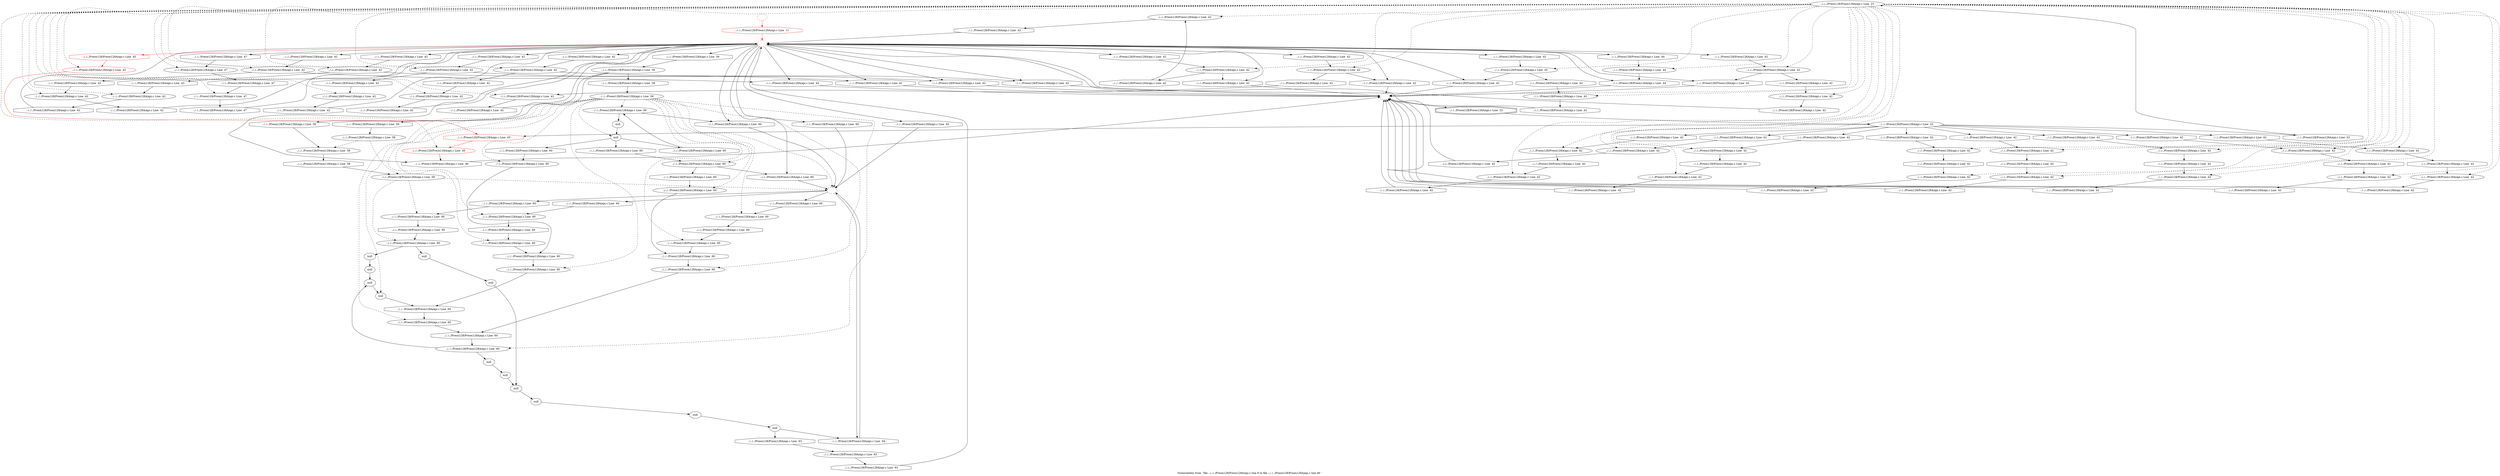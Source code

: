 digraph "Vulnerability from 'file ../../../Preon128/Preon128A/api.c line 8 to file ../../../Preon128/Preon128A/api.c line 46 '  "{
label="Vulnerability from  'file ../../../Preon128/Preon128A/api.c line 8 to file ../../../Preon128/Preon128A/api.c line 46 ' ";
node_2003[shape=ellipse,style=solid,label="../../../Preon128/Preon128A/api.c Line  23"]
node_2000[shape=ellipse,style=dashed,label=""]
"node_2003"->"node_2000" [style=dashed]
node_2065[shape=ellipse,style=solid,label="../../../Preon128/Preon128A/api.c Line  42"]
"node_2003"->"node_2065" [style=dashed]
node_2095[shape=ellipse,style=solid,label="../../../Preon128/Preon128A/api.c Line  45", color=red]
"node_2003"->"node_2095" [style=dashed]
node_2038[shape=ellipse,style=solid,label="../../../Preon128/Preon128A/api.c Line  42"]
"node_2003"->"node_2038" [style=dashed]
node_2014[shape=ellipse,style=solid,label="../../../Preon128/Preon128A/api.c Line  42"]
"node_2003"->"node_2014" [style=dashed]
node_2097[shape=ellipse,style=solid,label="../../../Preon128/Preon128A/api.c Line  45", color=red]
"node_2003"->"node_2097" [style=dashed]
node_2063[shape=ellipse,style=solid,label="../../../Preon128/Preon128A/api.c Line  42"]
"node_2003"->"node_2063" [style=dashed]
node_2092[shape=ellipse,style=solid,label="../../../Preon128/Preon128A/api.c Line  44"]
"node_2003"->"node_2092" [style=dashed]
node_2059[shape=ellipse,style=solid,label="../../../Preon128/Preon128A/api.c Line  42"]
"node_2003"->"node_2059" [style=dashed]
node_2043[shape=ellipse,style=solid,label="../../../Preon128/Preon128A/api.c Line  42"]
"node_2003"->"node_2043" [style=dashed]
node_2054[shape=ellipse,style=solid,label="../../../Preon128/Preon128A/api.c Line  42"]
"node_2003"->"node_2054" [style=dashed]
node_2029[shape=ellipse,style=solid,label="../../../Preon128/Preon128A/api.c Line  42"]
"node_2003"->"node_2029" [style=dashed]
node_2070[shape=ellipse,style=solid,label="../../../Preon128/Preon128A/api.c Line  42"]
"node_2003"->"node_2070" [style=dashed]
node_2036[shape=ellipse,style=solid,label="../../../Preon128/Preon128A/api.c Line  42"]
"node_2003"->"node_2036" [style=dashed]
node_2016[shape=ellipse,style=solid,label="../../../Preon128/Preon128A/api.c Line  42"]
"node_2003"->"node_2016" [style=dashed]
node_2009[shape=ellipse,style=solid,label="../../../Preon128/Preon128A/api.c Line  42"]
"node_2003"->"node_2009" [style=dashed]
node_2031[shape=ellipse,style=solid,label="../../../Preon128/Preon128A/api.c Line  42"]
"node_2003"->"node_2031" [style=dashed]
node_2102[shape=ellipse,style=solid,label="../../../Preon128/Preon128A/api.c Line  47"]
"node_2003"->"node_2102" [style=dashed]
node_2085[shape=ellipse,style=solid,label="../../../Preon128/Preon128A/api.c Line  42"]
"node_2003"->"node_2085" [style=dashed]
node_2072[shape=ellipse,style=solid,label="../../../Preon128/Preon128A/api.c Line  42"]
"node_2003"->"node_2072" [style=dashed]
node_2007[shape=ellipse,style=solid,label="../../../Preon128/Preon128A/api.c Line  42"]
"node_2003"->"node_2007" [style=dashed]
node_2074[shape=ellipse,style=solid,label="../../../Preon128/Preon128A/api.c Line  42"]
"node_2003"->"node_2074" [style=dashed]
node_2025[shape=ellipse,style=solid,label="../../../Preon128/Preon128A/api.c Line  42"]
"node_2003"->"node_2025" [style=dashed]
node_2041[shape=ellipse,style=solid,label="../../../Preon128/Preon128A/api.c Line  42"]
"node_2003"->"node_2041" [style=dashed]
node_2076[shape=ellipse,style=solid,label="../../../Preon128/Preon128A/api.c Line  42"]
"node_2003"->"node_2076" [style=dashed]
node_2087[shape=ellipse,style=solid,label="../../../Preon128/Preon128A/api.c Line  42"]
"node_2003"->"node_2087" [style=dashed]
node_2048[shape=ellipse,style=solid,label="../../../Preon128/Preon128A/api.c Line  42"]
"node_2003"->"node_2048" [style=dashed]
node_2081[shape=ellipse,style=solid,label="../../../Preon128/Preon128A/api.c Line  42"]
"node_2003"->"node_2081" [style=dashed]
node_2020[shape=ellipse,style=solid,label="../../../Preon128/Preon128A/api.c Line  42"]
"node_2003"->"node_2020" [style=dashed]
node_2061[shape=ellipse,style=solid,label="../../../Preon128/Preon128A/api.c Line  42"]
"node_2003"->"node_2061" [style=dashed]
node_2018[shape=ellipse,style=solid,label="../../../Preon128/Preon128A/api.c Line  42"]
"node_2003"->"node_2018" [style=dashed]
node_2050[shape=ellipse,style=solid,label="../../../Preon128/Preon128A/api.c Line  42"]
"node_2003"->"node_2050" [style=dashed]
node_2083[shape=ellipse,style=solid,label="../../../Preon128/Preon128A/api.c Line  42"]
"node_2003"->"node_2083" [style=dashed]
node_2027[shape=ellipse,style=solid,label="../../../Preon128/Preon128A/api.c Line  42"]
"node_2003"->"node_2027" [style=dashed]
node_2052[shape=ellipse,style=solid,label="../../../Preon128/Preon128A/api.c Line  42"]
"node_2003"->"node_2052" [style=dashed]
node_2005[shape=ellipse,style=solid,label="../../../Preon128/Preon128A/api.c Line  42"]
"node_2003"->"node_2005" [style=dashed]
node_2100[shape=ellipse,style=solid,label="../../../Preon128/Preon128A/api.c Line  47"]
"node_2003"->"node_2100" [style=dashed]
node_2002[shape=doubleoctagon,style=solid,label="../../../Preon128/Preon128A/api.c Line  22"]
node_2001[shape=ellipse,style=solid,label="../../../Preon128/Preon128A/api.c Line  22"]
"node_2002"->"node_2001"
node_2098[shape=octagon,style=solid,label="../../../Preon128/Preon128A/api.c Line  45", color=red]
"node_2001"->"node_2098"
node_2071[shape=octagon,style=solid,label="../../../Preon128/Preon128A/api.c Line  42"]
"node_2001"->"node_2071"
node_2015[shape=octagon,style=solid,label="../../../Preon128/Preon128A/api.c Line  42"]
"node_2001"->"node_2015"
node_2004[shape=octagon,style=solid,label="../../../Preon128/Preon128A/api.c Line  23"]
"node_2001"->"node_2004"
node_2026[shape=octagon,style=solid,label="../../../Preon128/Preon128A/api.c Line  42"]
"node_2001"->"node_2026"
node_2037[shape=octagon,style=solid,label="../../../Preon128/Preon128A/api.c Line  42"]
"node_2001"->"node_2037"
node_2006[shape=octagon,style=solid,label="../../../Preon128/Preon128A/api.c Line  42"]
"node_2001"->"node_2006"
node_2060[shape=octagon,style=solid,label="../../../Preon128/Preon128A/api.c Line  42"]
"node_2001"->"node_2060"
node_2049[shape=octagon,style=solid,label="../../../Preon128/Preon128A/api.c Line  42"]
"node_2001"->"node_2049"
node_2082[shape=octagon,style=solid,label="../../../Preon128/Preon128A/api.c Line  42"]
"node_2001"->"node_2082"
"node_2000"->"node_2002"
node_1999[shape=octagon,style=solid,label="../../../Preon128/Preon128A/api.c Line  11", color=red]
node_1998[shape=ellipse,style=dashed,label="", color=red]
"node_1999"->"node_1998" [color=red]
node_2012[shape=octagon,style=solid,label="../../../Preon128/Preon128A/api.c Line  42"]
"node_1998"->"node_2012"
node_2064[shape=octagon,style=solid,label="../../../Preon128/Preon128A/api.c Line  42"]
"node_1998"->"node_2064"
node_2023[shape=octagon,style=solid,label="../../../Preon128/Preon128A/api.c Line  42"]
"node_1998"->"node_2023"
node_2094[shape=octagon,style=solid,label="../../../Preon128/Preon128A/api.c Line  44"]
"node_1998"->"node_2094"
node_2099[shape=octagon,style=solid,label="../../../Preon128/Preon128A/api.c Line  46"]
"node_1998"->"node_2099"
node_2030[shape=octagon,style=solid,label="../../../Preon128/Preon128A/api.c Line  42"]
"node_1998"->"node_2030"
node_2034[shape=octagon,style=solid,label="../../../Preon128/Preon128A/api.c Line  42"]
"node_1998"->"node_2034"
node_2096[shape=octagon,style=solid,label="../../../Preon128/Preon128A/api.c Line  45", color=red]
"node_1998"->"node_2096" [color=red]
node_2068[shape=octagon,style=solid,label="../../../Preon128/Preon128A/api.c Line  42"]
"node_1998"->"node_2068"
node_2093[shape=octagon,style=solid,label="../../../Preon128/Preon128A/api.c Line  44"]
"node_1998"->"node_2093"
node_2057[shape=octagon,style=solid,label="../../../Preon128/Preon128A/api.c Line  42"]
"node_1998"->"node_2057"
node_2160[shape=octagon,style=solid,label="../../../Preon128/Preon128A/api.c Line  62"]
"node_1998"->"node_2160"
node_2046[shape=octagon,style=solid,label="../../../Preon128/Preon128A/api.c Line  42"]
"node_1998"->"node_2046"
node_2019[shape=octagon,style=solid,label="../../../Preon128/Preon128A/api.c Line  42"]
"node_1998"->"node_2019"
node_2105[shape=octagon,style=solid,label="../../../Preon128/Preon128A/api.c Line  56"]
"node_1998"->"node_2105"
node_2008[shape=octagon,style=solid,label="../../../Preon128/Preon128A/api.c Line  42"]
"node_1998"->"node_2008"
node_2134[shape=octagon,style=solid,label="../../../Preon128/Preon128A/api.c Line  60"]
"node_1998"->"node_2134"
node_2075[shape=octagon,style=solid,label="../../../Preon128/Preon128A/api.c Line  42"]
"node_1998"->"node_2075"
node_2042[shape=octagon,style=solid,label="../../../Preon128/Preon128A/api.c Line  42"]
"node_1998"->"node_2042"
node_2079[shape=octagon,style=solid,label="../../../Preon128/Preon128A/api.c Line  42"]
"node_1998"->"node_2079"
node_2086[shape=octagon,style=solid,label="../../../Preon128/Preon128A/api.c Line  42"]
"node_1998"->"node_2086"
node_2090[shape=octagon,style=solid,label="../../../Preon128/Preon128A/api.c Line  42"]
"node_1998"->"node_2090"
node_2151[shape=octagon,style=solid,label="../../../Preon128/Preon128A/api.c Line  60"]
"node_1998"->"node_2151"
node_2101[shape=octagon,style=solid,label="../../../Preon128/Preon128A/api.c Line  47"]
"node_1998"->"node_2101"
node_2113[shape=octagon,style=solid,label="../../../Preon128/Preon128A/api.c Line  60"]
"node_1998"->"node_2113"
node_2053[shape=octagon,style=solid,label="../../../Preon128/Preon128A/api.c Line  42"]
"node_1998"->"node_2053"
node_1997[shape=ellipse,style=dashed,label="", color=red]
"node_1997"->"node_1999" [color=red]
"node_2012"->"node_2000"
"node_2064"->"node_2063"
node_2067[shape=octagon,style=solid,label="../../../Preon128/Preon128A/api.c Line  42"]
"node_2065"->"node_2067"
"node_2023"->"node_2000"
"node_2094"->"node_2000"
"node_2095"->"node_2098" [color=red]
"node_2098"->"node_2097" [color=red]
"node_2099"->"node_2000"
node_2024[shape=octagon,style=solid,label="../../../Preon128/Preon128A/api.c Line  42"]
"node_2024"->"node_2000"
"node_2030"->"node_2029"
node_2114[shape=ellipse,style=solid,label="../../../Preon128/Preon128A/api.c Line  60"]
node_2117[shape=octagon,style=solid,label="../../../Preon128/Preon128A/api.c Line  60"]
"node_2114"->"node_2117"
node_2115[shape=octagon,style=solid,label="../../../Preon128/Preon128A/api.c Line  60"]
"node_2115"->"node_2114"
"node_2034"->"node_2000"
node_2013[shape=octagon,style=solid,label="../../../Preon128/Preon128A/api.c Line  42"]
"node_2013"->"node_2000"
node_2142[shape=octagon,style=solid,label="../../../Preon128/Preon128A/api.c Line  60"]
node_2141[shape=ellipse,style=solid,label="../../../Preon128/Preon128A/api.c Line  60"]
"node_2142"->"node_2141"
node_2143[shape=ellipse,style=solid,label="../../../Preon128/Preon128A/api.c Line  60"]
node_2127[shape=octagon,style=solid,label="../../../Preon128/Preon128A/api.c Line  60"]
"node_2143"->"node_2127"
node_2144[shape=octagon,style=solid,label="../../../Preon128/Preon128A/api.c Line  60"]
"node_2144"->"node_2143"
node_2047[shape=octagon,style=solid,label="../../../Preon128/Preon128A/api.c Line  42"]
"node_2038"->"node_2047"
node_2017[shape=octagon,style=solid,label="../../../Preon128/Preon128A/api.c Line  42"]
"node_2014"->"node_2017"
"node_2096"->"node_2095" [color=red]
"node_2097"->"node_2099"
node_2154[shape=ellipse,style=solid,label="null"]
"node_2154"->"node_2144"
node_2155[shape=octagon,style=solid,label="null"]
"node_2155"->"node_2154"
node_2156[shape=ellipse,style=solid,label="null"]
node_2159[shape=octagon,style=solid,label="null"]
"node_2156"->"node_2159"
node_2066[shape=octagon,style=solid,label="../../../Preon128/Preon128A/api.c Line  42"]
"node_2066"->"node_2065"
"node_2067"->"node_1998"
node_2051[shape=octagon,style=solid,label="../../../Preon128/Preon128A/api.c Line  42"]
"node_2051"->"node_2050"
node_2062[shape=octagon,style=solid,label="../../../Preon128/Preon128A/api.c Line  42"]
"node_2062"->"node_2061"
"node_2063"->"node_2066"
"node_2063"->"node_2068"
"node_2068"->"node_2000"
node_2069[shape=octagon,style=solid,label="../../../Preon128/Preon128A/api.c Line  42"]
"node_2069"->"node_2000"
node_2011[shape=octagon,style=solid,label="../../../Preon128/Preon128A/api.c Line  42"]
"node_2011"->"node_1998"
node_2040[shape=octagon,style=solid,label="../../../Preon128/Preon128A/api.c Line  47"]
"node_2040"->"node_1998"
"node_2092"->"node_2094"
"node_2093"->"node_2092"
node_2058[shape=octagon,style=solid,label="../../../Preon128/Preon128A/api.c Line  42"]
"node_2058"->"node_2000"
"node_2059"->"node_2062"
node_2157[shape=octagon,style=solid,label="null"]
"node_2157"->"node_2156"
node_2158[shape=ellipse,style=solid,label="null"]
node_2162[shape=octagon,style=solid,label="../../../Preon128/Preon128A/api.c Line  63"]
"node_2158"->"node_2162"
node_2164[shape=octagon,style=solid,label="../../../Preon128/Preon128A/api.c Line  64"]
"node_2158"->"node_2164"
"node_2159"->"node_2158"
node_2045[shape=octagon,style=solid,label="../../../Preon128/Preon128A/api.c Line  42"]
"node_2043"->"node_2045"
node_2118[shape=ellipse,style=solid,label="null"]
"node_2118"->"node_2157"
node_2119[shape=octagon,style=solid,label="null"]
"node_2119"->"node_2118"
node_2120[shape=ellipse,style=solid,label="null"]
"node_2120"->"node_2155"
node_2056[shape=octagon,style=solid,label="../../../Preon128/Preon128A/api.c Line  42"]
"node_2054"->"node_2056"
node_2121[shape=octagon,style=solid,label="null"]
"node_2121"->"node_2120"
node_2122[shape=ellipse,style=solid,label="../../../Preon128/Preon128A/api.c Line  58"]
"node_2122"->"node_2143" [style=dashed]
"node_2122"->"node_2154" [style=dashed]
node_2126[shape=ellipse,style=solid,label="../../../Preon128/Preon128A/api.c Line  60"]
"node_2122"->"node_2126" [style=dashed]
node_2145[shape=ellipse,style=solid,label="../../../Preon128/Preon128A/api.c Line  60"]
"node_2122"->"node_2145" [style=dashed]
node_2147[shape=ellipse,style=solid,label="../../../Preon128/Preon128A/api.c Line  60"]
"node_2122"->"node_2147" [style=dashed]
node_2128[shape=ellipse,style=solid,label="../../../Preon128/Preon128A/api.c Line  60"]
"node_2122"->"node_2128" [style=dashed]
node_2130[shape=ellipse,style=solid,label="../../../Preon128/Preon128A/api.c Line  60"]
"node_2122"->"node_2130" [style=dashed]
node_2132[shape=ellipse,style=solid,label="../../../Preon128/Preon128A/api.c Line  60"]
"node_2122"->"node_2132" [style=dashed]
node_2135[shape=ellipse,style=solid,label="../../../Preon128/Preon128A/api.c Line  60"]
"node_2122"->"node_2135" [style=dashed]
node_2137[shape=ellipse,style=solid,label="null"]
"node_2122"->"node_2137" [style=dashed]
node_2139[shape=ellipse,style=solid,label="../../../Preon128/Preon128A/api.c Line  60"]
"node_2122"->"node_2139" [style=dashed]
"node_2122"->"node_2141" [style=dashed]
node_2149[shape=ellipse,style=solid,label="../../../Preon128/Preon128A/api.c Line  60"]
"node_2122"->"node_2149" [style=dashed]
node_2152[shape=ellipse,style=solid,label="../../../Preon128/Preon128A/api.c Line  60"]
"node_2122"->"node_2152" [style=dashed]
node_2112[shape=ellipse,style=dashed,label=""]
"node_2122"->"node_2112" [style=dashed]
node_2123[shape=octagon,style=solid,label="../../../Preon128/Preon128A/api.c Line  58"]
"node_2123"->"node_2122"
node_2106[shape=ellipse,style=solid,label="../../../Preon128/Preon128A/api.c Line  58"]
node_2108[shape=ellipse,style=solid,label="../../../Preon128/Preon128A/api.c Line  58"]
"node_2106"->"node_2108" [style=dashed]
node_2110[shape=ellipse,style=solid,label="../../../Preon128/Preon128A/api.c Line  58"]
"node_2106"->"node_2110" [style=dashed]
node_2107[shape=octagon,style=solid,label="../../../Preon128/Preon128A/api.c Line  58"]
"node_2107"->"node_2106"
node_2124[shape=ellipse,style=solid,label="null"]
"node_2124"->"node_2157"
node_2125[shape=octagon,style=solid,label="null"]
"node_2125"->"node_2124"
"node_2126"->"node_2155"
"node_2126"->"node_2125"
"node_2029"->"node_2034"
node_2032[shape=octagon,style=solid,label="../../../Preon128/Preon128A/api.c Line  42"]
"node_2029"->"node_2032"
"node_2145"->"node_2144"
node_2146[shape=octagon,style=solid,label="../../../Preon128/Preon128A/api.c Line  60"]
"node_2146"->"node_2145"
"node_2147"->"node_2146"
node_2073[shape=octagon,style=solid,label="../../../Preon128/Preon128A/api.c Line  42"]
"node_2070"->"node_2073"
"node_2071"->"node_2070"
"node_2057"->"node_2000"
node_2035[shape=octagon,style=solid,label="../../../Preon128/Preon128A/api.c Line  42"]
"node_2035"->"node_2000"
node_2028[shape=octagon,style=solid,label="../../../Preon128/Preon128A/api.c Line  42"]
"node_2028"->"node_2027"
"node_2045"->"node_1998"
"node_2160"->"node_2112"
node_2161[shape=ellipse,style=solid,label="../../../Preon128/Preon128A/api.c Line  63"]
node_2163[shape=octagon,style=solid,label="../../../Preon128/Preon128A/api.c Line  63"]
"node_2161"->"node_2163"
"node_2162"->"node_2161"
"node_2127"->"node_2126"
"node_2128"->"node_2127"
node_2129[shape=octagon,style=solid,label="../../../Preon128/Preon128A/api.c Line  60"]
"node_2129"->"node_2128"
"node_2130"->"node_2129"
node_2131[shape=octagon,style=solid,label="../../../Preon128/Preon128A/api.c Line  60"]
"node_2131"->"node_2130"
"node_2132"->"node_2131"
"node_2015"->"node_2014"
node_2039[shape=octagon,style=solid,label="../../../Preon128/Preon128A/api.c Line  42"]
"node_2036"->"node_2039"
"node_2016"->"node_2024"
node_2044[shape=octagon,style=solid,label="../../../Preon128/Preon128A/api.c Line  42"]
"node_2044"->"node_2043"
"node_2004"->"node_2003"
node_2022[shape=octagon,style=solid,label="../../../Preon128/Preon128A/api.c Line  42"]
"node_2022"->"node_1998"
"node_2009"->"node_2011"
"node_2046"->"node_2000"
"node_2019"->"node_2018"
node_2088[shape=octagon,style=solid,label="../../../Preon128/Preon128A/api.c Line  42"]
"node_2088"->"node_2087"
node_2089[shape=octagon,style=solid,label="../../../Preon128/Preon128A/api.c Line  42"]
"node_2089"->"node_1998"
node_2033[shape=octagon,style=solid,label="../../../Preon128/Preon128A/api.c Line  42"]
"node_2031"->"node_2033"
"node_2102"->"node_2040"
node_2103[shape=octagon,style=solid,label="../../../Preon128/Preon128A/api.c Line  47"]
"node_2103"->"node_2102"
node_2084[shape=octagon,style=solid,label="../../../Preon128/Preon128A/api.c Line  42"]
"node_2084"->"node_2083"
"node_2085"->"node_2088"
"node_2085"->"node_2090"
node_2104[shape=ellipse,style=solid,label="../../../Preon128/Preon128A/api.c Line  56"]
"node_2104"->"node_2123"
"node_2104"->"node_2107"
node_2109[shape=octagon,style=solid,label="../../../Preon128/Preon128A/api.c Line  58"]
"node_2104"->"node_2109"
"node_2105"->"node_2104"
node_2111[shape=octagon,style=solid,label="../../../Preon128/Preon128A/api.c Line  58"]
"node_2108"->"node_2111"
"node_2109"->"node_2108"
node_2080[shape=octagon,style=solid,label="../../../Preon128/Preon128A/api.c Line  42"]
"node_2072"->"node_2080"
"node_2073"->"node_2072"
"node_2008"->"node_2007"
"node_2007"->"node_2012"
node_2010[shape=octagon,style=solid,label="../../../Preon128/Preon128A/api.c Line  42"]
"node_2007"->"node_2010"
node_2133[shape=octagon,style=solid,label="../../../Preon128/Preon128A/api.c Line  60"]
"node_2133"->"node_2132"
"node_2134"->"node_2112"
"node_2135"->"node_2134"
node_2138[shape=octagon,style=solid,label="null"]
"node_2135"->"node_2138"
node_2136[shape=octagon,style=solid,label="../../../Preon128/Preon128A/api.c Line  60"]
"node_2136"->"node_2135"
"node_2137"->"node_2142"
"node_2137"->"node_2136"
node_2153[shape=octagon,style=solid,label="../../../Preon128/Preon128A/api.c Line  60"]
"node_2137"->"node_2153"
"node_2138"->"node_2137"
"node_2010"->"node_2009"
node_2077[shape=octagon,style=solid,label="../../../Preon128/Preon128A/api.c Line  42"]
"node_2074"->"node_2077"
"node_2074"->"node_2079"
"node_2075"->"node_2074"
"node_2042"->"node_2041"
"node_2025"->"node_2028"
node_2055[shape=octagon,style=solid,label="../../../Preon128/Preon128A/api.c Line  42"]
"node_2055"->"node_2054"
"node_2047"->"node_2000"
"node_2041"->"node_2044"
"node_2041"->"node_2046"
node_2078[shape=octagon,style=solid,label="../../../Preon128/Preon128A/api.c Line  42"]
"node_2076"->"node_2078"
"node_2077"->"node_2076"
"node_2026"->"node_2025"
"node_2037"->"node_2036"
"node_2078"->"node_1998"
"node_2079"->"node_2000"
"node_2110"->"node_2114" [style=dashed]
node_2116[shape=ellipse,style=solid,label="../../../Preon128/Preon128A/api.c Line  60"]
"node_2110"->"node_2116" [style=dashed]
"node_2110"->"node_2112" [style=dashed]
"node_2111"->"node_2110"
"node_2086"->"node_2085"
"node_2087"->"node_2089"
"node_2090"->"node_2000"
node_2091[shape=octagon,style=solid,label="../../../Preon128/Preon128A/api.c Line  42"]
"node_2091"->"node_2000"
"node_2048"->"node_2051"
"node_2080"->"node_2000"
"node_2081"->"node_2084"
"node_2020"->"node_2022"
"node_2116"->"node_2119"
"node_2116"->"node_2121"
"node_2117"->"node_2116"
"node_2139"->"node_2129"
node_2140[shape=octagon,style=solid,label="../../../Preon128/Preon128A/api.c Line  60"]
"node_2140"->"node_2139"
"node_2141"->"node_2140"
"node_2141"->"node_2151"
"node_2017"->"node_2016"
"node_2006"->"node_2005"
"node_2060"->"node_2059"
"node_2061"->"node_2069"
"node_2056"->"node_1998"
"node_2039"->"node_2038"
"node_2049"->"node_2048"
node_2148[shape=octagon,style=solid,label="../../../Preon128/Preon128A/api.c Line  60"]
"node_2148"->"node_2147"
"node_2149"->"node_2148"
node_2150[shape=octagon,style=solid,label="../../../Preon128/Preon128A/api.c Line  60"]
"node_2150"->"node_2149"
node_2021[shape=octagon,style=solid,label="../../../Preon128/Preon128A/api.c Line  42"]
"node_2021"->"node_2020"
"node_2018"->"node_2023"
"node_2018"->"node_2021"
"node_2151"->"node_2112"
"node_2152"->"node_2146"
"node_2153"->"node_2152"
"node_2050"->"node_2058"
"node_2163"->"node_1998"
"node_2164"->"node_2112"
"node_2032"->"node_2031"
"node_2082"->"node_2081"
"node_2083"->"node_2091"
"node_2027"->"node_2035"
"node_2052"->"node_2057"
"node_2052"->"node_2055"
"node_2005"->"node_2013"
"node_2033"->"node_1998"
"node_2100"->"node_2103"
"node_2101"->"node_2100"
"node_2112"->"node_2115"
"node_2112"->"node_2133"
"node_2112"->"node_2150"
"node_2112"->"node_2164"
"node_2113"->"node_2112"
"node_2053"->"node_2052"
}

